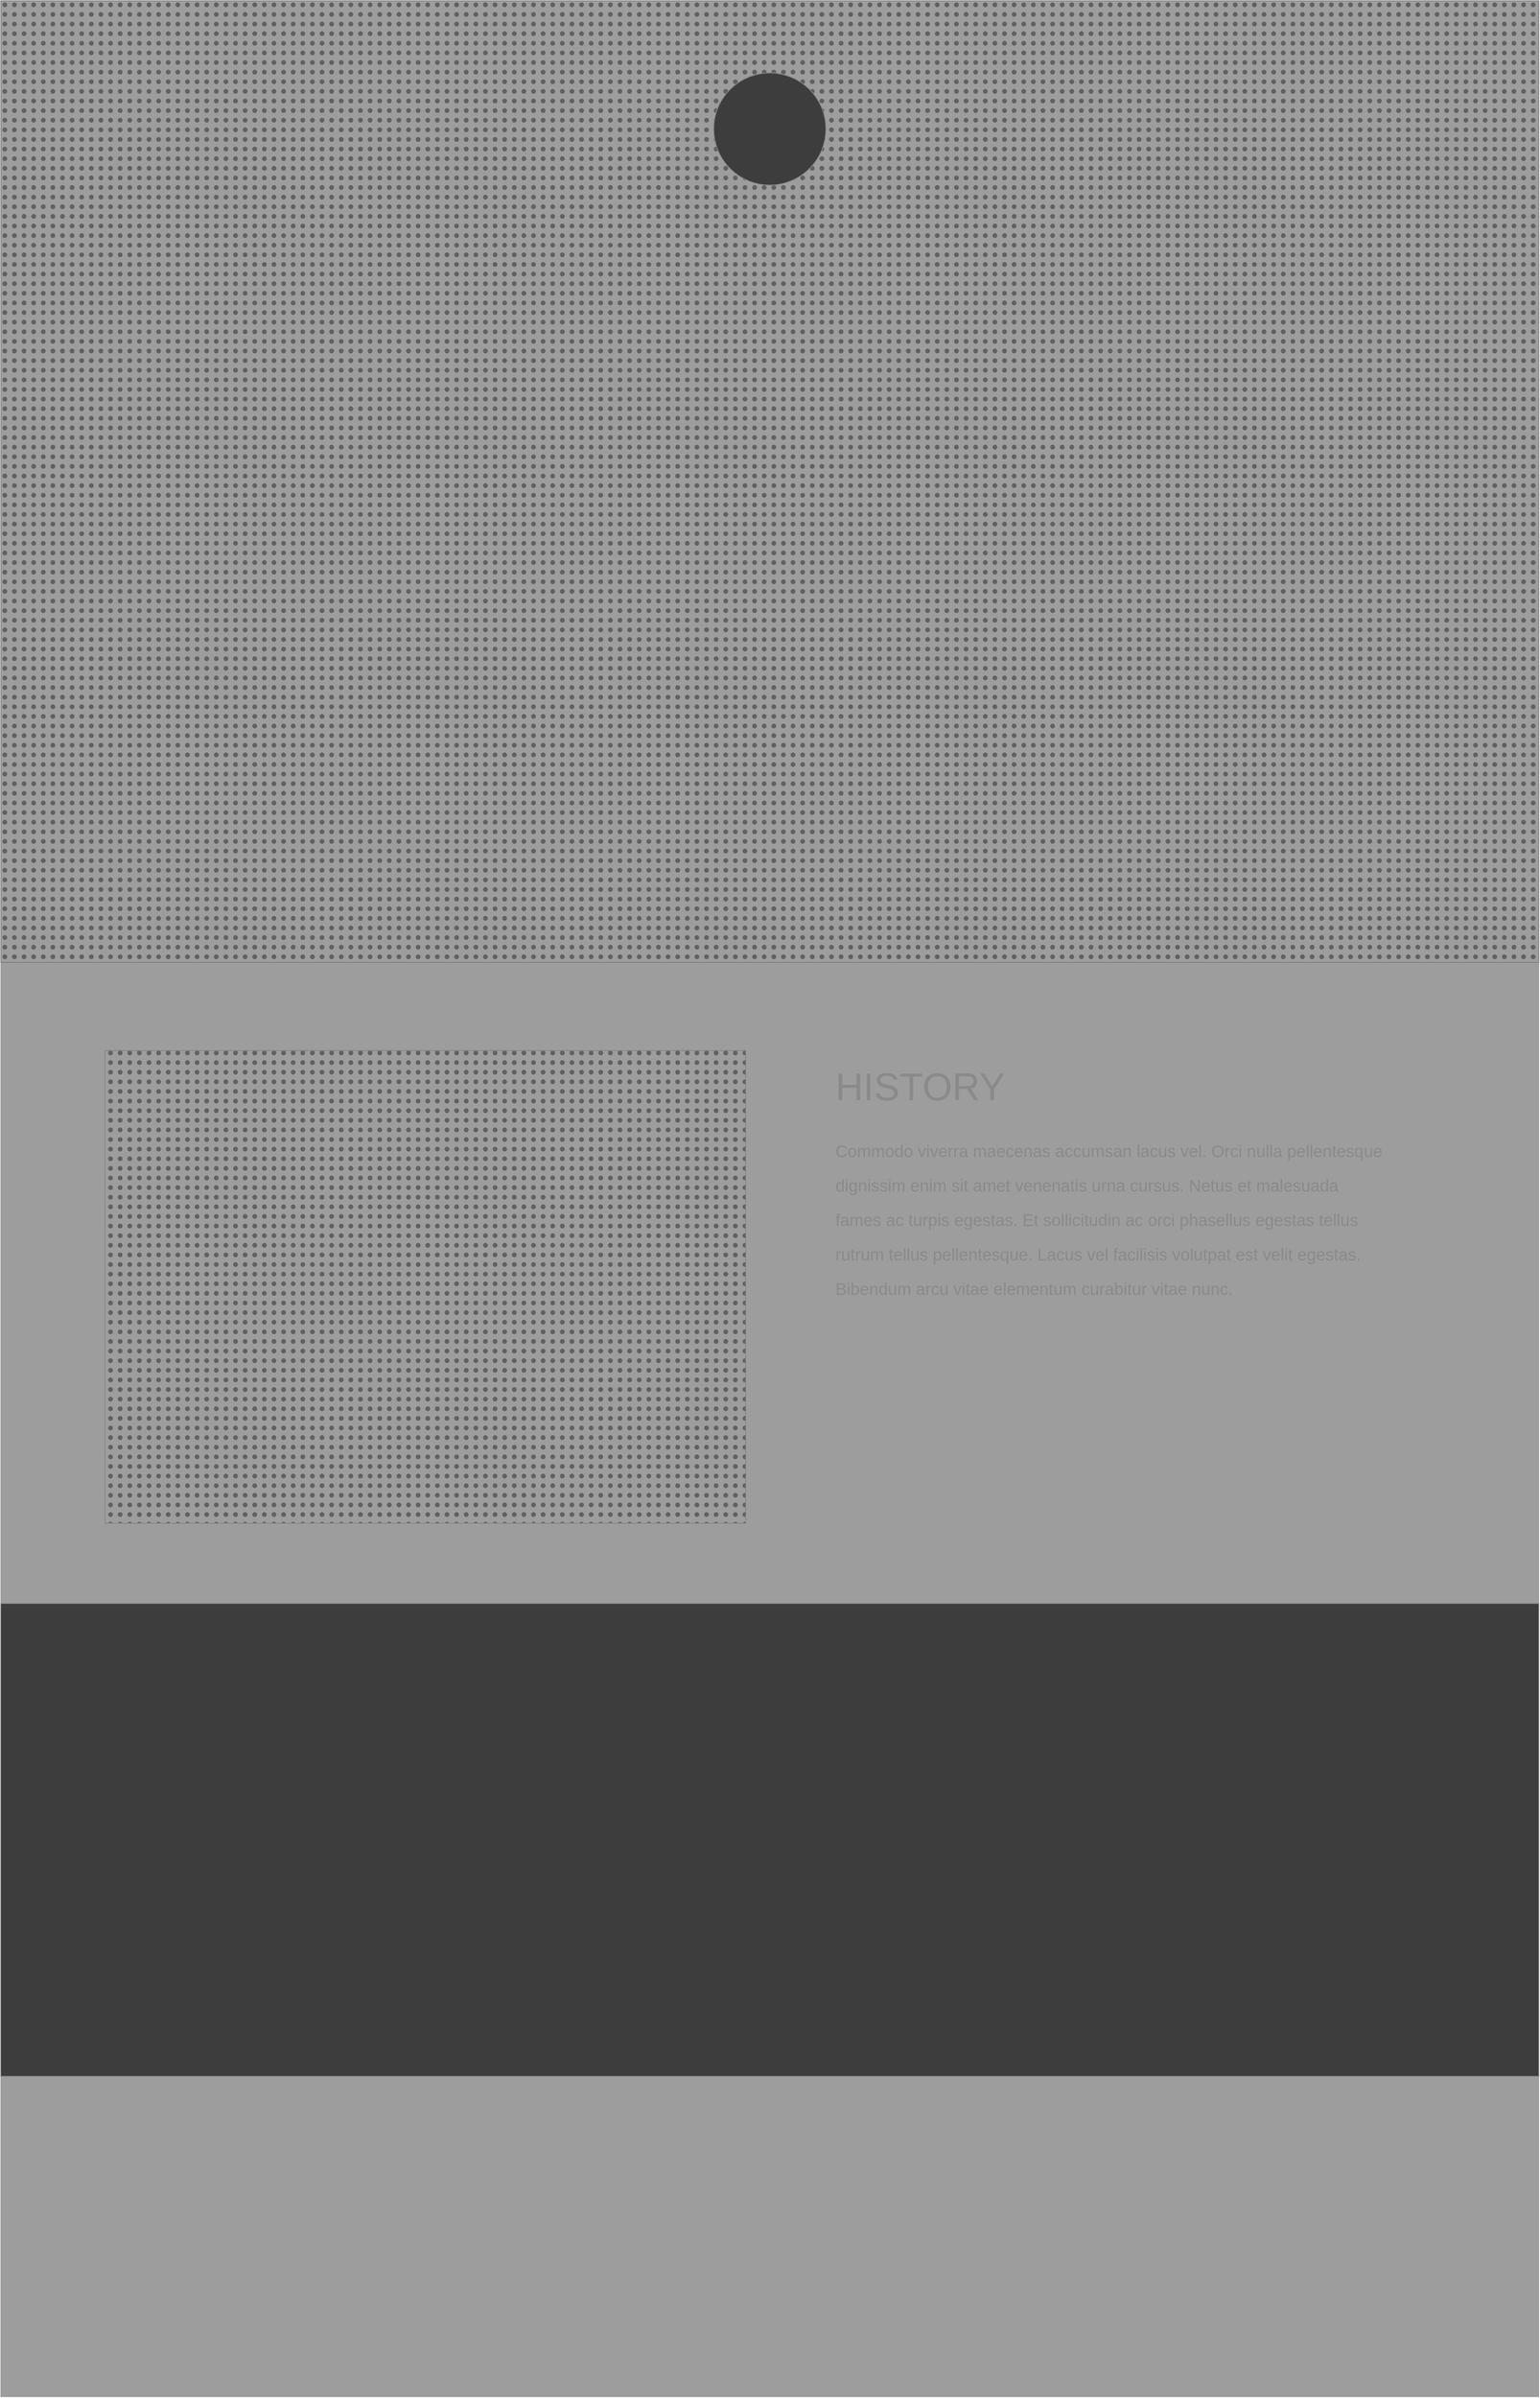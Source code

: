 <mxfile version="24.1.0" type="device">
  <diagram name="Page-1" id="GAg8haRcpsVNe8hPWDVm">
    <mxGraphModel dx="5007" dy="2257" grid="1" gridSize="10" guides="1" tooltips="1" connect="1" arrows="1" fold="1" page="0" pageScale="1" pageWidth="1920" pageHeight="1200" math="0" shadow="0">
      <root>
        <mxCell id="0" />
        <mxCell id="1" parent="0" />
        <mxCell id="3JFMlEUNZGDiNWC0OtGJ-4" value="" style="rounded=0;whiteSpace=wrap;html=1;fillColor=#3D3D3D;strokeColor=#858585;connectable=0;allowArrows=0;expand=0;movable=0;resizable=0;rotatable=0;cloneable=0;deletable=0;container=1;imageAspect=1;opacity=50;" parent="1" vertex="1">
          <mxGeometry width="1920" height="1200" as="geometry" />
        </mxCell>
        <mxCell id="RJW7VMsSMWp2yGj4S-rq-4" value="" style="rounded=0;whiteSpace=wrap;html=1;fillColor=#616161;strokeColor=#858585;fillStyle=dots;" vertex="1" parent="3JFMlEUNZGDiNWC0OtGJ-4">
          <mxGeometry width="1920" height="1200" as="geometry" />
        </mxCell>
        <mxCell id="RJW7VMsSMWp2yGj4S-rq-9" value="" style="rounded=1;whiteSpace=wrap;html=1;fillColor=#3D3D3D;strokeColor=#858585;arcSize=50;aspect=fixed;" vertex="1" parent="3JFMlEUNZGDiNWC0OtGJ-4">
          <mxGeometry x="890" y="90" width="140" height="140" as="geometry" />
        </mxCell>
        <mxCell id="3JFMlEUNZGDiNWC0OtGJ-5" value="" style="rounded=0;whiteSpace=wrap;html=1;fillColor=#3D3D3D;strokeColor=#858585;opacity=50;connectable=0;allowArrows=0;expand=0;movable=0;rotatable=0;cloneable=0;deletable=0;" parent="1" vertex="1">
          <mxGeometry y="1200" width="1920" height="1790" as="geometry" />
        </mxCell>
        <mxCell id="RJW7VMsSMWp2yGj4S-rq-6" value="" style="rounded=0;whiteSpace=wrap;html=1;fillColor=#616161;strokeColor=#858585;fillStyle=dots;" vertex="1" parent="1">
          <mxGeometry x="130" y="1310" width="800" height="590" as="geometry" />
        </mxCell>
        <mxCell id="RJW7VMsSMWp2yGj4S-rq-7" value="&lt;h1 style=&quot;margin-top: 0px;&quot;&gt;&lt;font size=&quot;1&quot; style=&quot;&quot; color=&quot;#8a8a8a&quot;&gt;&lt;span style=&quot;font-weight: 400; font-size: 48px;&quot;&gt;HISTORY&lt;/span&gt;&lt;/font&gt;&lt;/h1&gt;&lt;h1 style=&quot;margin-top: 0px; line-height: 90%;&quot;&gt;&lt;font color=&quot;#8a8a8a&quot;&gt;&lt;span style=&quot;font-size: 21px; font-weight: 400;&quot;&gt;Commodo viverra maecenas accumsan lacus vel. Orci nulla pellentesque dignissim enim sit amet venenatis urna cursus. Netus et malesuada fames ac turpis egestas. Et sollicitudin ac orci phasellus egestas tellus rutrum tellus pellentesque. Lacus vel facilisis volutpat est velit egestas. Bibendum arcu vitae elementum curabitur vitae nunc.&amp;nbsp;&lt;/span&gt;&lt;/font&gt;&lt;br&gt;&lt;/h1&gt;" style="text;html=1;whiteSpace=wrap;overflow=hidden;rounded=0;fontSize=20;" vertex="1" parent="1">
          <mxGeometry x="1040" y="1320" width="690" height="350" as="geometry" />
        </mxCell>
        <mxCell id="RJW7VMsSMWp2yGj4S-rq-10" value="" style="rounded=0;whiteSpace=wrap;html=1;fillColor=#3D3D3D;strokeColor=#858585;" vertex="1" parent="1">
          <mxGeometry y="2000" width="1920" height="590" as="geometry" />
        </mxCell>
      </root>
    </mxGraphModel>
  </diagram>
</mxfile>
